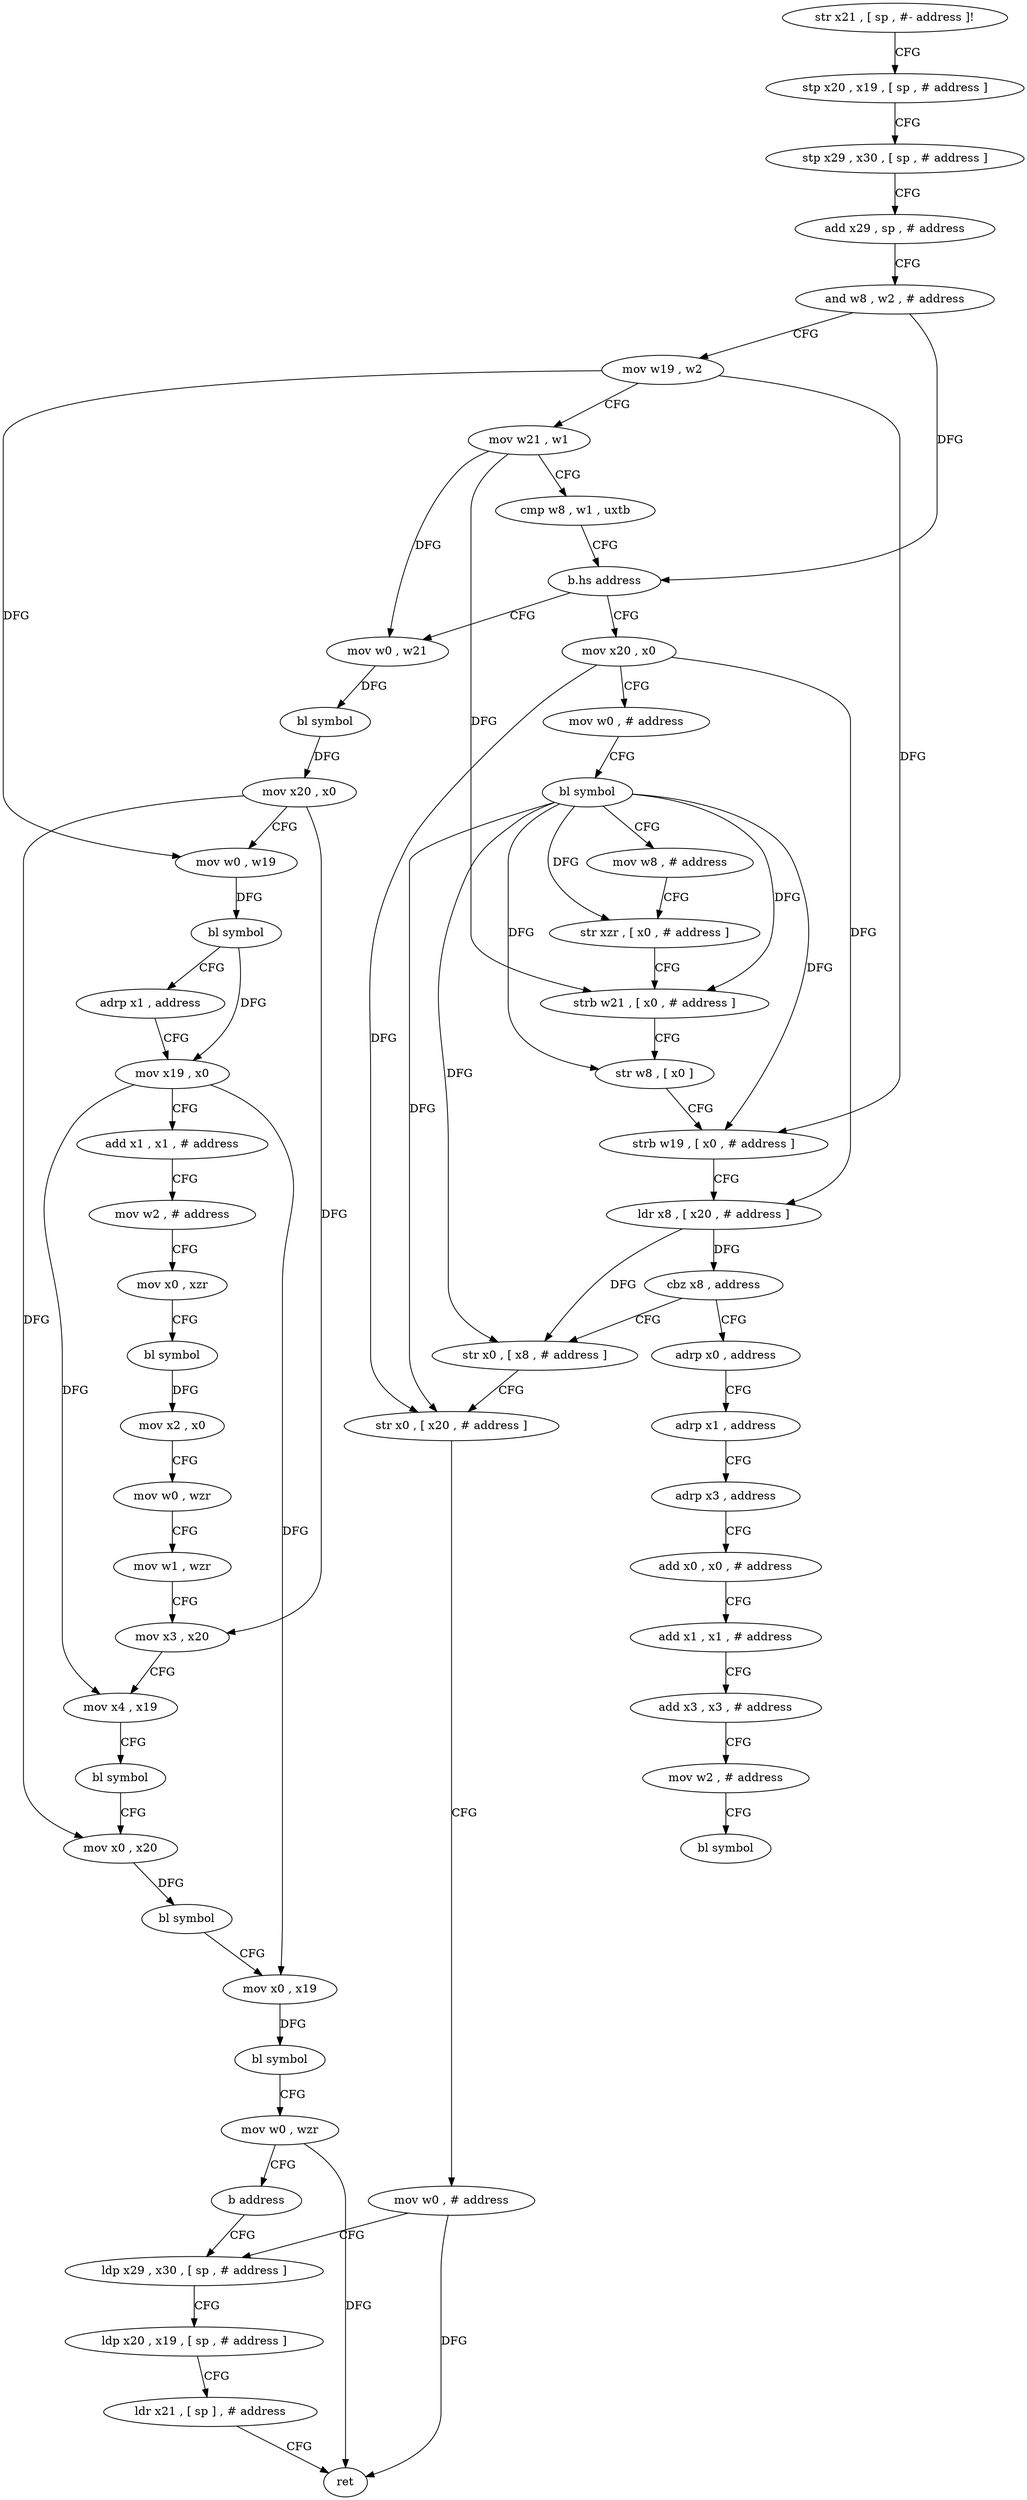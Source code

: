 digraph "func" {
"4207272" [label = "str x21 , [ sp , #- address ]!" ]
"4207276" [label = "stp x20 , x19 , [ sp , # address ]" ]
"4207280" [label = "stp x29 , x30 , [ sp , # address ]" ]
"4207284" [label = "add x29 , sp , # address" ]
"4207288" [label = "and w8 , w2 , # address" ]
"4207292" [label = "mov w19 , w2" ]
"4207296" [label = "mov w21 , w1" ]
"4207300" [label = "cmp w8 , w1 , uxtb" ]
"4207304" [label = "b.hs address" ]
"4207400" [label = "mov x20 , x0" ]
"4207308" [label = "mov w0 , w21" ]
"4207404" [label = "mov w0 , # address" ]
"4207408" [label = "bl symbol" ]
"4207412" [label = "mov w8 , # address" ]
"4207416" [label = "str xzr , [ x0 , # address ]" ]
"4207420" [label = "strb w21 , [ x0 , # address ]" ]
"4207424" [label = "str w8 , [ x0 ]" ]
"4207428" [label = "strb w19 , [ x0 , # address ]" ]
"4207432" [label = "ldr x8 , [ x20 , # address ]" ]
"4207436" [label = "cbz x8 , address" ]
"4207468" [label = "adrp x0 , address" ]
"4207440" [label = "str x0 , [ x8 , # address ]" ]
"4207312" [label = "bl symbol" ]
"4207316" [label = "mov x20 , x0" ]
"4207320" [label = "mov w0 , w19" ]
"4207324" [label = "bl symbol" ]
"4207328" [label = "adrp x1 , address" ]
"4207332" [label = "mov x19 , x0" ]
"4207336" [label = "add x1 , x1 , # address" ]
"4207340" [label = "mov w2 , # address" ]
"4207344" [label = "mov x0 , xzr" ]
"4207348" [label = "bl symbol" ]
"4207352" [label = "mov x2 , x0" ]
"4207356" [label = "mov w0 , wzr" ]
"4207360" [label = "mov w1 , wzr" ]
"4207364" [label = "mov x3 , x20" ]
"4207368" [label = "mov x4 , x19" ]
"4207372" [label = "bl symbol" ]
"4207376" [label = "mov x0 , x20" ]
"4207380" [label = "bl symbol" ]
"4207384" [label = "mov x0 , x19" ]
"4207388" [label = "bl symbol" ]
"4207392" [label = "mov w0 , wzr" ]
"4207396" [label = "b address" ]
"4207452" [label = "ldp x29 , x30 , [ sp , # address ]" ]
"4207472" [label = "adrp x1 , address" ]
"4207476" [label = "adrp x3 , address" ]
"4207480" [label = "add x0 , x0 , # address" ]
"4207484" [label = "add x1 , x1 , # address" ]
"4207488" [label = "add x3 , x3 , # address" ]
"4207492" [label = "mov w2 , # address" ]
"4207496" [label = "bl symbol" ]
"4207444" [label = "str x0 , [ x20 , # address ]" ]
"4207448" [label = "mov w0 , # address" ]
"4207456" [label = "ldp x20 , x19 , [ sp , # address ]" ]
"4207460" [label = "ldr x21 , [ sp ] , # address" ]
"4207464" [label = "ret" ]
"4207272" -> "4207276" [ label = "CFG" ]
"4207276" -> "4207280" [ label = "CFG" ]
"4207280" -> "4207284" [ label = "CFG" ]
"4207284" -> "4207288" [ label = "CFG" ]
"4207288" -> "4207292" [ label = "CFG" ]
"4207288" -> "4207304" [ label = "DFG" ]
"4207292" -> "4207296" [ label = "CFG" ]
"4207292" -> "4207428" [ label = "DFG" ]
"4207292" -> "4207320" [ label = "DFG" ]
"4207296" -> "4207300" [ label = "CFG" ]
"4207296" -> "4207420" [ label = "DFG" ]
"4207296" -> "4207308" [ label = "DFG" ]
"4207300" -> "4207304" [ label = "CFG" ]
"4207304" -> "4207400" [ label = "CFG" ]
"4207304" -> "4207308" [ label = "CFG" ]
"4207400" -> "4207404" [ label = "CFG" ]
"4207400" -> "4207432" [ label = "DFG" ]
"4207400" -> "4207444" [ label = "DFG" ]
"4207308" -> "4207312" [ label = "DFG" ]
"4207404" -> "4207408" [ label = "CFG" ]
"4207408" -> "4207412" [ label = "CFG" ]
"4207408" -> "4207416" [ label = "DFG" ]
"4207408" -> "4207420" [ label = "DFG" ]
"4207408" -> "4207424" [ label = "DFG" ]
"4207408" -> "4207428" [ label = "DFG" ]
"4207408" -> "4207440" [ label = "DFG" ]
"4207408" -> "4207444" [ label = "DFG" ]
"4207412" -> "4207416" [ label = "CFG" ]
"4207416" -> "4207420" [ label = "CFG" ]
"4207420" -> "4207424" [ label = "CFG" ]
"4207424" -> "4207428" [ label = "CFG" ]
"4207428" -> "4207432" [ label = "CFG" ]
"4207432" -> "4207436" [ label = "DFG" ]
"4207432" -> "4207440" [ label = "DFG" ]
"4207436" -> "4207468" [ label = "CFG" ]
"4207436" -> "4207440" [ label = "CFG" ]
"4207468" -> "4207472" [ label = "CFG" ]
"4207440" -> "4207444" [ label = "CFG" ]
"4207312" -> "4207316" [ label = "DFG" ]
"4207316" -> "4207320" [ label = "CFG" ]
"4207316" -> "4207364" [ label = "DFG" ]
"4207316" -> "4207376" [ label = "DFG" ]
"4207320" -> "4207324" [ label = "DFG" ]
"4207324" -> "4207328" [ label = "CFG" ]
"4207324" -> "4207332" [ label = "DFG" ]
"4207328" -> "4207332" [ label = "CFG" ]
"4207332" -> "4207336" [ label = "CFG" ]
"4207332" -> "4207368" [ label = "DFG" ]
"4207332" -> "4207384" [ label = "DFG" ]
"4207336" -> "4207340" [ label = "CFG" ]
"4207340" -> "4207344" [ label = "CFG" ]
"4207344" -> "4207348" [ label = "CFG" ]
"4207348" -> "4207352" [ label = "DFG" ]
"4207352" -> "4207356" [ label = "CFG" ]
"4207356" -> "4207360" [ label = "CFG" ]
"4207360" -> "4207364" [ label = "CFG" ]
"4207364" -> "4207368" [ label = "CFG" ]
"4207368" -> "4207372" [ label = "CFG" ]
"4207372" -> "4207376" [ label = "CFG" ]
"4207376" -> "4207380" [ label = "DFG" ]
"4207380" -> "4207384" [ label = "CFG" ]
"4207384" -> "4207388" [ label = "DFG" ]
"4207388" -> "4207392" [ label = "CFG" ]
"4207392" -> "4207396" [ label = "CFG" ]
"4207392" -> "4207464" [ label = "DFG" ]
"4207396" -> "4207452" [ label = "CFG" ]
"4207452" -> "4207456" [ label = "CFG" ]
"4207472" -> "4207476" [ label = "CFG" ]
"4207476" -> "4207480" [ label = "CFG" ]
"4207480" -> "4207484" [ label = "CFG" ]
"4207484" -> "4207488" [ label = "CFG" ]
"4207488" -> "4207492" [ label = "CFG" ]
"4207492" -> "4207496" [ label = "CFG" ]
"4207444" -> "4207448" [ label = "CFG" ]
"4207448" -> "4207452" [ label = "CFG" ]
"4207448" -> "4207464" [ label = "DFG" ]
"4207456" -> "4207460" [ label = "CFG" ]
"4207460" -> "4207464" [ label = "CFG" ]
}
